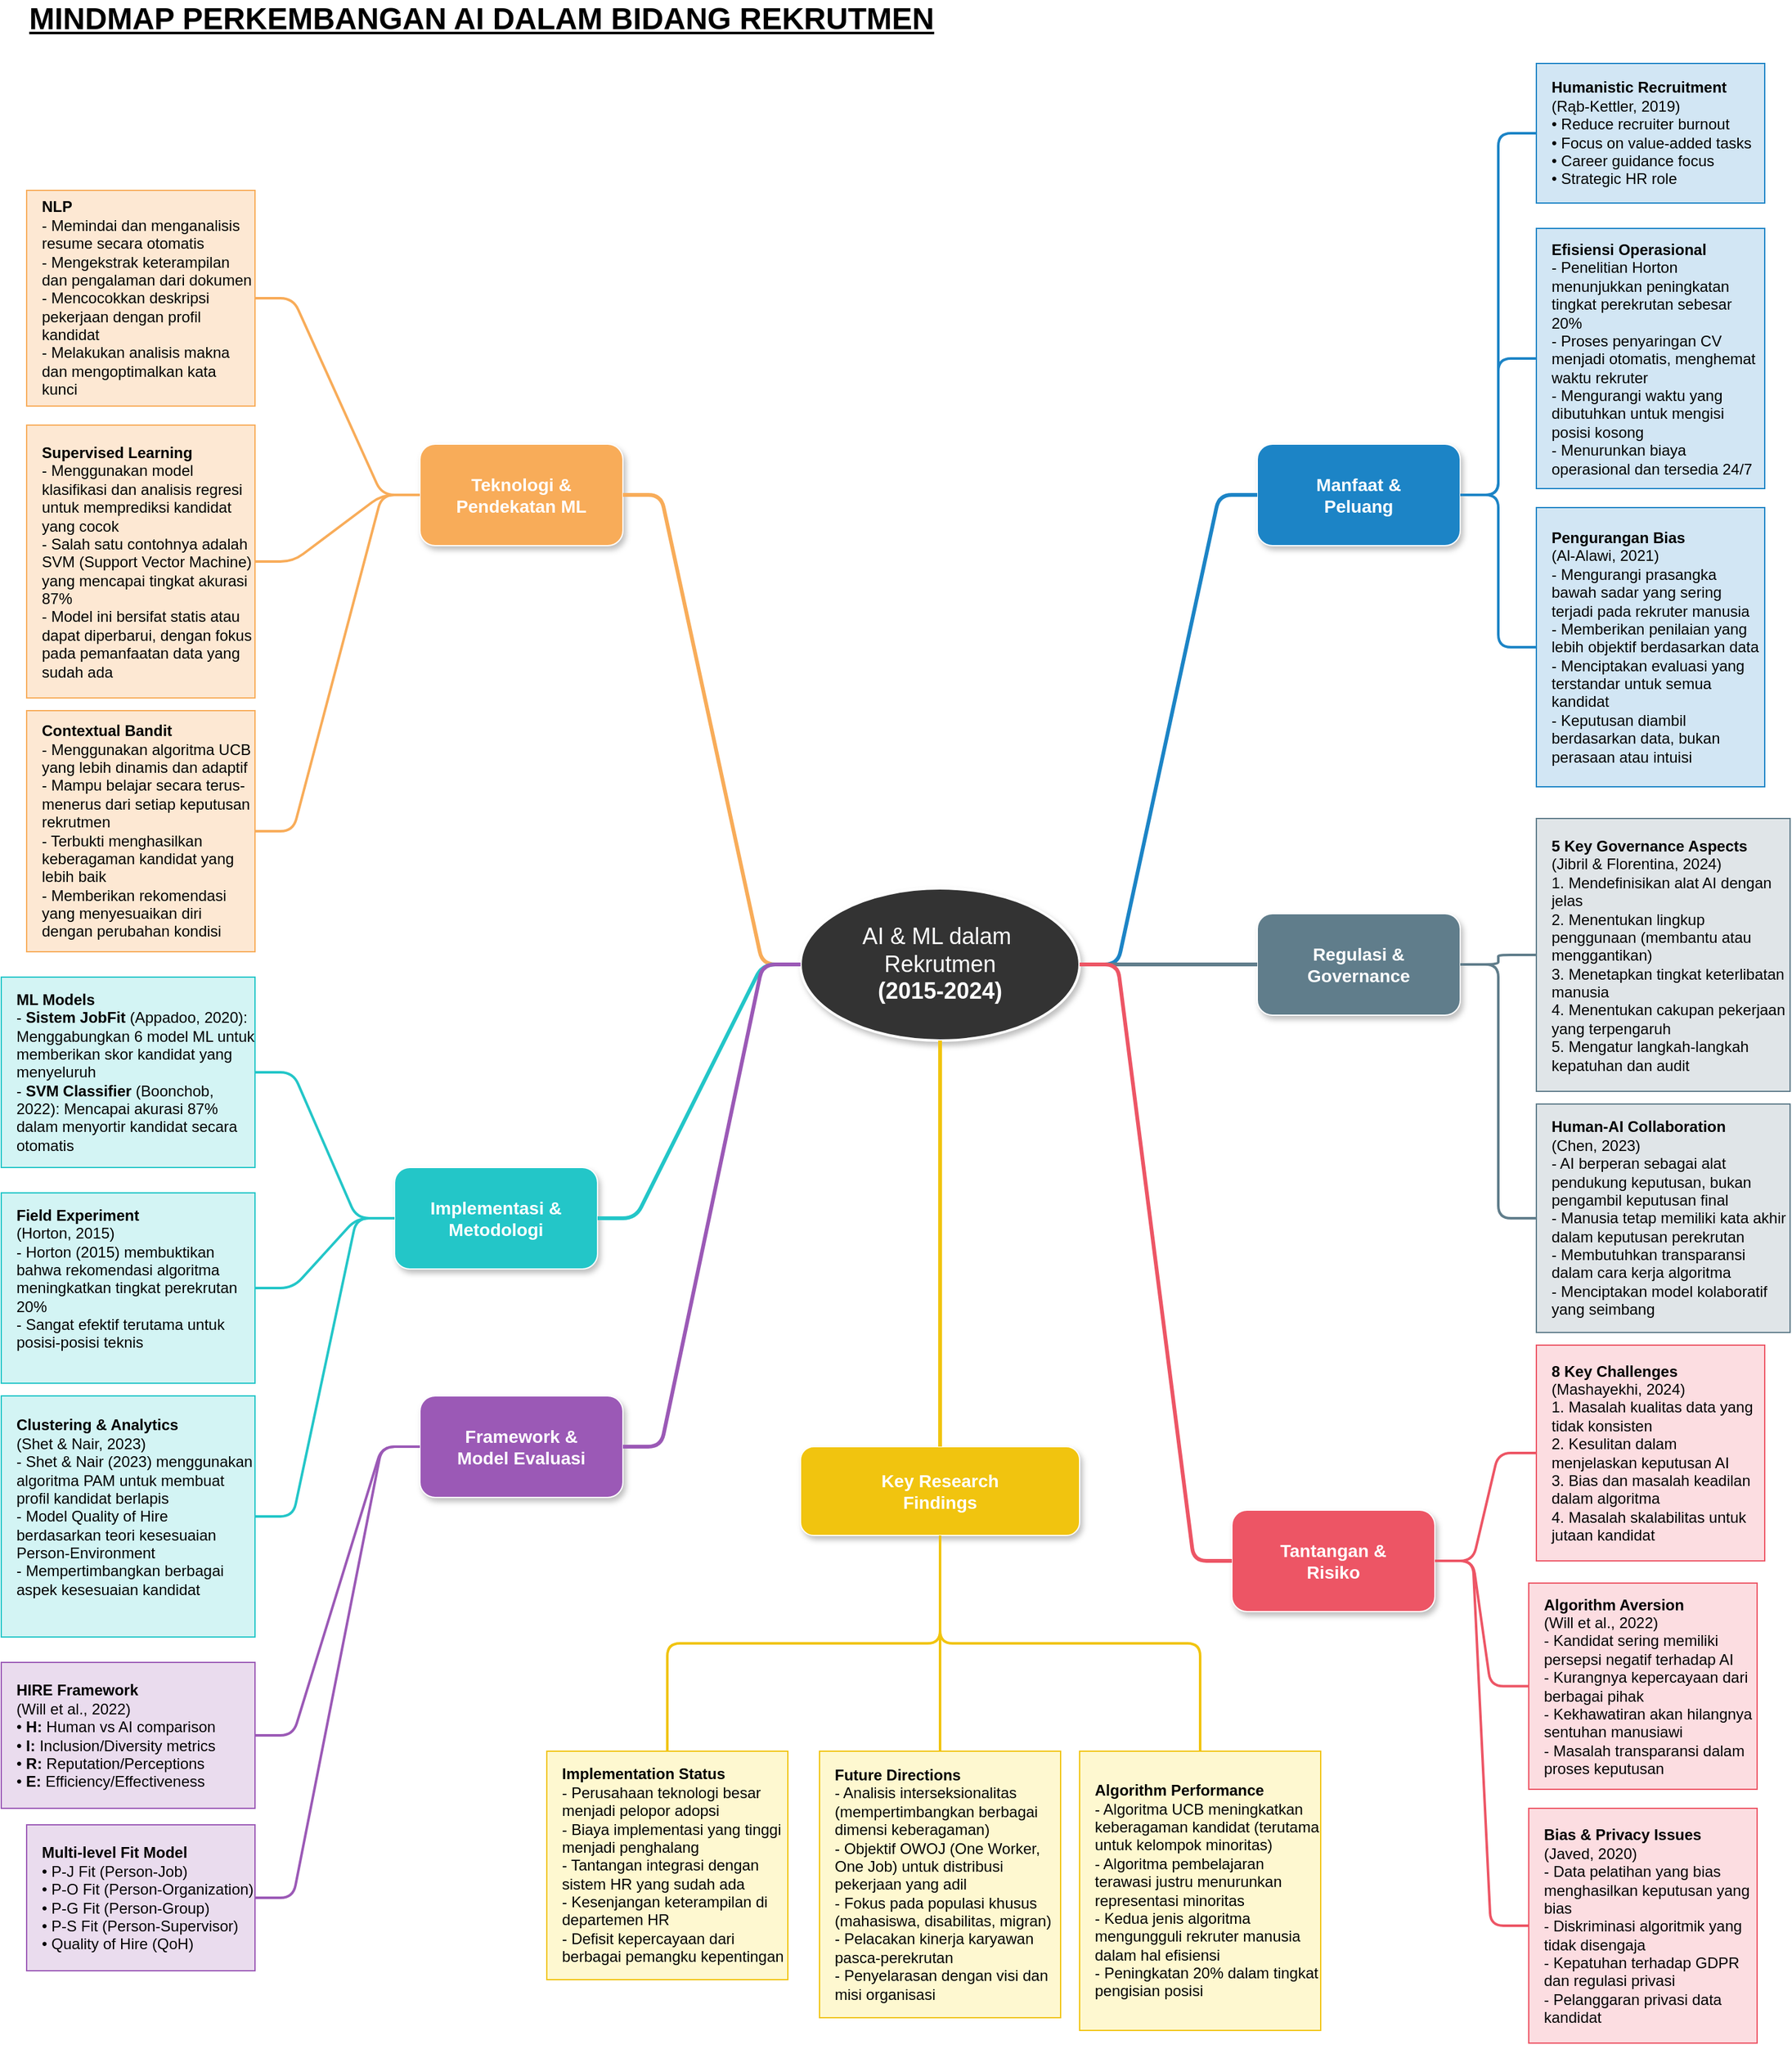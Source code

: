 <mxfile version="28.2.5">
  <diagram name="Page-1" id="DTuAUJo39RcuMW1Bryb0">
    <mxGraphModel dx="2058" dy="1333" grid="1" gridSize="10" guides="1" tooltips="1" connect="1" arrows="1" fold="1" page="1" pageScale="1" pageWidth="827" pageHeight="1169" math="0" shadow="0">
      <root>
        <mxCell id="0" />
        <mxCell id="1" parent="0" />
        <mxCell id="z4-central-topic" value="AI &amp;amp; ML dalam&amp;nbsp;&lt;div&gt;Rekrutmen&lt;br&gt;&lt;b&gt;(2015-2024)&lt;/b&gt;&lt;/div&gt;" style="ellipse;whiteSpace=wrap;html=1;fillColor=#333333;strokeColor=#ffffff;strokeWidth=2;fontColor=#ffffff;fontSize=18;fontStyle=0;fontFamily=Arial;shadow=1;" vertex="1" parent="1">
          <mxGeometry x="1080" y="900" width="220" height="120" as="geometry" />
        </mxCell>
        <mxCell id="z4-cat-1" value="&lt;b&gt;Teknologi &amp;amp;&lt;br&gt;Pendekatan ML&lt;/b&gt;" style="rounded=1;whiteSpace=wrap;html=1;fillColor=#F8AC59;strokeColor=#ffffff;fontFamily=Arial;fontSize=14;fontColor=#FFFFFF;shadow=1;" vertex="1" parent="1">
          <mxGeometry x="780" y="550" width="160" height="80" as="geometry" />
        </mxCell>
        <mxCell id="z4-edge-1" style="edgeStyle=entityRelationEdgeStyle;endArrow=none;html=1;strokeWidth=3;strokeColor=#F8AC59;rounded=1;" edge="1" parent="1" source="z4-central-topic" target="z4-cat-1">
          <mxGeometry relative="1" as="geometry" />
        </mxCell>
        <mxCell id="z4-cat-1-item-1" value="&lt;div style=&quot;&quot;&gt;&lt;b&gt;Supervised Learning&lt;/b&gt;&lt;/div&gt;&lt;div style=&quot;&quot;&gt;- Menggunakan model klasifikasi dan analisis regresi untuk memprediksi kandidat yang cocok&lt;/div&gt;&lt;div style=&quot;&quot;&gt;- Salah satu contohnya adalah SVM (Support Vector Machine) yang mencapai tingkat akurasi 87%&lt;/div&gt;&lt;div style=&quot;&quot;&gt;- Model ini bersifat statis atau dapat diperbarui, dengan fokus pada pemanfaatan data yang sudah ada&lt;/div&gt;" style="rounded=0;whiteSpace=wrap;html=1;fillColor=#FDE8D3;strokeColor=#F8AC59;fontFamily=Arial;fontSize=12;align=left;spacingLeft=10;shadow=0;" vertex="1" parent="1">
          <mxGeometry x="470" y="535" width="180" height="215" as="geometry" />
        </mxCell>
        <mxCell id="z4-edge-1-1" style="edgeStyle=entityRelationEdgeStyle;endArrow=none;html=1;strokeWidth=2;strokeColor=#F8AC59;rounded=1;" edge="1" parent="1" source="z4-cat-1" target="z4-cat-1-item-1">
          <mxGeometry relative="1" as="geometry" />
        </mxCell>
        <mxCell id="z4-cat-1-item-2" value="&lt;b&gt;Contextual Bandit&lt;/b&gt;&lt;br&gt;&lt;div&gt;- Menggunakan algoritma UCB yang lebih dinamis dan adaptif&lt;/div&gt;&lt;div&gt;- Mampu belajar secara terus-menerus dari setiap keputusan rekrutmen&lt;/div&gt;&lt;div&gt;- Terbukti menghasilkan keberagaman kandidat yang lebih baik&lt;/div&gt;&lt;div&gt;- Memberikan rekomendasi yang menyesuaikan diri dengan perubahan kondisi&lt;/div&gt;" style="rounded=0;whiteSpace=wrap;html=1;fillColor=#FDE8D3;strokeColor=#F8AC59;fontFamily=Arial;fontSize=12;align=left;spacingLeft=10;" vertex="1" parent="1">
          <mxGeometry x="470" y="760" width="180" height="190" as="geometry" />
        </mxCell>
        <mxCell id="z4-edge-1-2" style="edgeStyle=entityRelationEdgeStyle;endArrow=none;html=1;strokeWidth=2;strokeColor=#F8AC59;rounded=1;" edge="1" parent="1" source="z4-cat-1" target="z4-cat-1-item-2">
          <mxGeometry relative="1" as="geometry" />
        </mxCell>
        <mxCell id="z4-cat-1-item-3" value="&lt;div&gt;&lt;b&gt;NLP&lt;/b&gt;&lt;/div&gt;&lt;div&gt;- Memindai dan menganalisis resume secara otomatis&lt;/div&gt;&lt;div&gt;- Mengekstrak keterampilan dan pengalaman dari dokumen&lt;/div&gt;&lt;div&gt;- Mencocokkan deskripsi pekerjaan dengan profil kandidat&lt;/div&gt;&lt;div&gt;- Melakukan analisis makna dan mengoptimalkan kata kunci&lt;/div&gt;" style="rounded=0;whiteSpace=wrap;html=1;fillColor=#FDE8D3;strokeColor=#F8AC59;fontFamily=Arial;fontSize=12;align=left;spacingLeft=10;" vertex="1" parent="1">
          <mxGeometry x="470" y="350" width="180" height="170" as="geometry" />
        </mxCell>
        <mxCell id="z4-edge-1-3" style="edgeStyle=entityRelationEdgeStyle;endArrow=none;html=1;strokeWidth=2;strokeColor=#F8AC59;rounded=1;" edge="1" parent="1" source="z4-cat-1" target="z4-cat-1-item-3">
          <mxGeometry relative="1" as="geometry" />
        </mxCell>
        <mxCell id="z4-cat-2" value="&lt;b&gt;Manfaat &amp;amp;&lt;br&gt;Peluang&lt;/b&gt;" style="rounded=1;whiteSpace=wrap;html=1;fillColor=#1C84C6;strokeColor=#ffffff;fontFamily=Arial;fontSize=14;fontColor=#FFFFFF;shadow=1;" vertex="1" parent="1">
          <mxGeometry x="1440" y="550" width="160" height="80" as="geometry" />
        </mxCell>
        <mxCell id="z4-edge-2" style="edgeStyle=entityRelationEdgeStyle;endArrow=none;html=1;strokeWidth=3;strokeColor=#1C84C6;rounded=1;" edge="1" parent="1" source="z4-central-topic" target="z4-cat-2">
          <mxGeometry relative="1" as="geometry" />
        </mxCell>
        <mxCell id="z4-cat-2-item-1" value="&lt;b&gt;Efisiensi Operasional&lt;/b&gt;&lt;br&gt;&lt;div&gt;- Penelitian Horton menunjukkan peningkatan tingkat perekrutan sebesar 20%&lt;/div&gt;&lt;div&gt;- Proses penyaringan CV menjadi otomatis, menghemat waktu rekruter&lt;/div&gt;&lt;div&gt;- Mengurangi waktu yang dibutuhkan untuk mengisi posisi kosong&lt;/div&gt;&lt;div&gt;- Menurunkan biaya operasional dan tersedia 24/7&lt;/div&gt;" style="rounded=0;whiteSpace=wrap;html=1;fillColor=#D2E6F4;strokeColor=#1C84C6;fontFamily=Arial;fontSize=12;align=left;spacingLeft=10;" vertex="1" parent="1">
          <mxGeometry x="1660" y="380" width="180" height="205" as="geometry" />
        </mxCell>
        <mxCell id="z4-edge-2-1" style="edgeStyle=entityRelationEdgeStyle;endArrow=none;html=1;strokeWidth=2;strokeColor=#1C84C6;rounded=1;" edge="1" parent="1" source="z4-cat-2" target="z4-cat-2-item-1">
          <mxGeometry relative="1" as="geometry" />
        </mxCell>
        <mxCell id="z4-cat-2-item-2" value="&lt;b&gt;Pengurangan Bias&lt;/b&gt;&lt;br&gt;(Al-Alawi, 2021)&lt;br&gt;&lt;div&gt;- Mengurangi prasangka bawah sadar yang sering terjadi pada rekruter manusia&lt;/div&gt;&lt;div&gt;- Memberikan penilaian yang lebih objektif berdasarkan data&lt;/div&gt;&lt;div&gt;- Menciptakan evaluasi yang terstandar untuk semua kandidat&lt;/div&gt;&lt;div&gt;- Keputusan diambil berdasarkan data, bukan perasaan atau intuisi&lt;/div&gt;" style="rounded=0;whiteSpace=wrap;html=1;fillColor=#D2E6F4;strokeColor=#1C84C6;fontFamily=Arial;fontSize=12;align=left;spacingLeft=10;" vertex="1" parent="1">
          <mxGeometry x="1660" y="600" width="180" height="220" as="geometry" />
        </mxCell>
        <mxCell id="z4-edge-2-2" style="edgeStyle=entityRelationEdgeStyle;endArrow=none;html=1;strokeWidth=2;strokeColor=#1C84C6;rounded=1;" edge="1" parent="1" source="z4-cat-2" target="z4-cat-2-item-2">
          <mxGeometry relative="1" as="geometry" />
        </mxCell>
        <mxCell id="z4-cat-2-item-3" value="&lt;b&gt;Humanistic Recruitment&lt;/b&gt;&lt;br&gt;(Rąb-Kettler, 2019)&lt;br&gt;• Reduce recruiter burnout&lt;br&gt;• Focus on value-added tasks&lt;br&gt;• Career guidance focus&lt;br&gt;• Strategic HR role" style="rounded=0;whiteSpace=wrap;html=1;fillColor=#D2E6F4;strokeColor=#1C84C6;fontFamily=Arial;fontSize=12;align=left;spacingLeft=10;" vertex="1" parent="1">
          <mxGeometry x="1660" y="250" width="180" height="110" as="geometry" />
        </mxCell>
        <mxCell id="z4-edge-2-3" style="edgeStyle=entityRelationEdgeStyle;endArrow=none;html=1;strokeWidth=2;strokeColor=#1C84C6;rounded=1;" edge="1" parent="1" source="z4-cat-2" target="z4-cat-2-item-3">
          <mxGeometry relative="1" as="geometry" />
        </mxCell>
        <mxCell id="z4-cat-3" value="&lt;b&gt;Implementasi &amp;amp;&lt;br&gt;Metodologi&lt;/b&gt;" style="rounded=1;whiteSpace=wrap;html=1;fillColor=#23C6C8;strokeColor=#ffffff;fontFamily=Arial;fontSize=14;fontColor=#FFFFFF;shadow=1;" vertex="1" parent="1">
          <mxGeometry x="760" y="1120" width="160" height="80" as="geometry" />
        </mxCell>
        <mxCell id="z4-edge-3" style="edgeStyle=entityRelationEdgeStyle;endArrow=none;html=1;strokeWidth=3;strokeColor=#23C6C8;rounded=1;" edge="1" parent="1" source="z4-central-topic" target="z4-cat-3">
          <mxGeometry relative="1" as="geometry" />
        </mxCell>
        <mxCell id="z4-cat-3-item-1" value="&lt;b&gt;Field Experiment&lt;/b&gt;&lt;br&gt;(Horton, 2015)&lt;br&gt;&lt;div&gt;- Horton (2015) membuktikan bahwa rekomendasi algoritma meningkatkan tingkat perekrutan 20%&lt;/div&gt;&lt;div&gt;- Sangat efektif terutama untuk posisi-posisi teknis&lt;/div&gt;&lt;div&gt;&lt;br&gt;&lt;/div&gt;" style="rounded=0;whiteSpace=wrap;html=1;fillColor=#D3F4F4;strokeColor=#23C6C8;fontFamily=Arial;fontSize=12;align=left;spacingLeft=10;" vertex="1" parent="1">
          <mxGeometry x="450" y="1140" width="200" height="150" as="geometry" />
        </mxCell>
        <mxCell id="z4-edge-3-1" style="edgeStyle=entityRelationEdgeStyle;endArrow=none;html=1;strokeWidth=2;strokeColor=#23C6C8;rounded=1;" edge="1" parent="1" source="z4-cat-3" target="z4-cat-3-item-1">
          <mxGeometry relative="1" as="geometry" />
        </mxCell>
        <mxCell id="z4-cat-3-item-2" value="&lt;b&gt;ML Models&lt;/b&gt;&lt;br&gt;&lt;div&gt;- &lt;b&gt;Sistem JobFit&lt;/b&gt;&amp;nbsp;(Appadoo, 2020): Menggabungkan 6 model ML untuk memberikan skor kandidat yang menyeluruh&lt;/div&gt;&lt;div&gt;- &lt;b&gt;SVM Classifier&lt;/b&gt;&amp;nbsp;(Boonchob, 2022): Mencapai akurasi 87% dalam menyortir kandidat secara otomatis&lt;/div&gt;" style="rounded=0;whiteSpace=wrap;html=1;fillColor=#D3F4F4;strokeColor=#23C6C8;fontFamily=Arial;fontSize=12;align=left;spacingLeft=10;" vertex="1" parent="1">
          <mxGeometry x="450" y="970" width="200" height="150" as="geometry" />
        </mxCell>
        <mxCell id="z4-edge-3-2" style="edgeStyle=entityRelationEdgeStyle;endArrow=none;html=1;strokeWidth=2;strokeColor=#23C6C8;rounded=1;" edge="1" parent="1" source="z4-cat-3" target="z4-cat-3-item-2">
          <mxGeometry relative="1" as="geometry" />
        </mxCell>
        <mxCell id="z4-cat-3-item-3" value="&lt;b&gt;Clustering &amp;amp; Analytics&lt;/b&gt;&lt;br&gt;(Shet &amp;amp; Nair, 2023)&lt;br&gt;&lt;div&gt;- Shet &amp;amp; Nair (2023) menggunakan algoritma PAM untuk membuat profil kandidat berlapis&lt;/div&gt;&lt;div&gt;- Model Quality of Hire berdasarkan teori kesesuaian Person-Environment&lt;/div&gt;&lt;div&gt;- Mempertimbangkan berbagai aspek kesesuaian kandidat&lt;/div&gt;&lt;div&gt;&lt;br&gt;&lt;/div&gt;" style="rounded=0;whiteSpace=wrap;html=1;fillColor=#D3F4F4;strokeColor=#23C6C8;fontFamily=Arial;fontSize=12;align=left;spacingLeft=10;" vertex="1" parent="1">
          <mxGeometry x="450" y="1300" width="200" height="190" as="geometry" />
        </mxCell>
        <mxCell id="z4-edge-3-3" style="edgeStyle=entityRelationEdgeStyle;endArrow=none;html=1;strokeWidth=2;strokeColor=#23C6C8;rounded=1;" edge="1" parent="1" source="z4-cat-3" target="z4-cat-3-item-3">
          <mxGeometry relative="1" as="geometry" />
        </mxCell>
        <mxCell id="z4-cat-4" value="&lt;b&gt;Regulasi &amp;amp;&lt;br&gt;Governance&lt;/b&gt;" style="rounded=1;whiteSpace=wrap;html=1;fillColor=#607D8B;strokeColor=#ffffff;fontFamily=Arial;fontSize=14;fontColor=#FFFFFF;shadow=1;" vertex="1" parent="1">
          <mxGeometry x="1440" y="920" width="160" height="80" as="geometry" />
        </mxCell>
        <mxCell id="z4-edge-4" style="edgeStyle=entityRelationEdgeStyle;endArrow=none;html=1;strokeWidth=3;strokeColor=#607D8B;rounded=1;" edge="1" parent="1" source="z4-central-topic" target="z4-cat-4">
          <mxGeometry relative="1" as="geometry" />
        </mxCell>
        <mxCell id="z4-cat-4-item-1" value="&lt;b&gt;5 Key Governance Aspects&lt;/b&gt;&lt;br&gt;(Jibril &amp;amp; Florentina, 2024)&lt;br&gt;&lt;div&gt;1. Mendefinisikan alat AI dengan jelas&lt;/div&gt;&lt;div&gt;2. Menentukan lingkup penggunaan (membantu atau menggantikan)&lt;/div&gt;&lt;div&gt;3. Menetapkan tingkat keterlibatan manusia&lt;/div&gt;&lt;div&gt;4. Menentukan cakupan pekerjaan yang terpengaruh&lt;/div&gt;&lt;div&gt;5. Mengatur langkah-langkah kepatuhan dan audit&lt;/div&gt;" style="rounded=0;whiteSpace=wrap;html=1;fillColor=#E0E5E8;strokeColor=#607D8B;fontFamily=Arial;fontSize=12;align=left;spacingLeft=10;" vertex="1" parent="1">
          <mxGeometry x="1660" y="845" width="200" height="215" as="geometry" />
        </mxCell>
        <mxCell id="z4-edge-4-1" style="edgeStyle=entityRelationEdgeStyle;endArrow=none;html=1;strokeWidth=2;strokeColor=#607D8B;rounded=1;" edge="1" parent="1" source="z4-cat-4" target="z4-cat-4-item-1">
          <mxGeometry relative="1" as="geometry" />
        </mxCell>
        <mxCell id="z4-cat-4-item-2" value="&lt;b&gt;Human-AI Collaboration&lt;/b&gt;&lt;br&gt;(Chen, 2023)&lt;br&gt;&lt;div&gt;- AI berperan sebagai alat pendukung keputusan, bukan pengambil keputusan final&lt;/div&gt;&lt;div&gt;- Manusia tetap memiliki kata akhir dalam keputusan perekrutan&lt;/div&gt;&lt;div&gt;- Membutuhkan transparansi dalam cara kerja algoritma&lt;/div&gt;&lt;div&gt;- Menciptakan model kolaboratif yang seimbang&lt;/div&gt;" style="rounded=0;whiteSpace=wrap;html=1;fillColor=#E0E5E8;strokeColor=#607D8B;fontFamily=Arial;fontSize=12;align=left;spacingLeft=10;" vertex="1" parent="1">
          <mxGeometry x="1660" y="1070" width="200" height="180" as="geometry" />
        </mxCell>
        <mxCell id="z4-edge-4-2" style="edgeStyle=entityRelationEdgeStyle;endArrow=none;html=1;strokeWidth=2;strokeColor=#607D8B;rounded=1;" edge="1" parent="1" source="z4-cat-4" target="z4-cat-4-item-2">
          <mxGeometry relative="1" as="geometry" />
        </mxCell>
        <mxCell id="z4-cat-5" value="&lt;b&gt;Framework &amp;amp;&lt;br&gt;Model Evaluasi&lt;/b&gt;" style="rounded=1;whiteSpace=wrap;html=1;fillColor=#9B59B6;strokeColor=#ffffff;fontFamily=Arial;fontSize=14;fontColor=#FFFFFF;shadow=1;" vertex="1" parent="1">
          <mxGeometry x="780" y="1300" width="160" height="80" as="geometry" />
        </mxCell>
        <mxCell id="z4-edge-5" style="edgeStyle=entityRelationEdgeStyle;endArrow=none;html=1;strokeWidth=3;strokeColor=#9B59B6;rounded=1;" edge="1" parent="1" source="z4-central-topic" target="z4-cat-5">
          <mxGeometry relative="1" as="geometry" />
        </mxCell>
        <mxCell id="z4-cat-5-item-1" value="&lt;b&gt;HIRE Framework&lt;/b&gt;&lt;br&gt;(Will et al., 2022)&lt;br&gt;• &lt;b&gt;H:&lt;/b&gt; Human vs AI comparison&lt;br&gt;• &lt;b&gt;I:&lt;/b&gt; Inclusion/Diversity metrics&lt;br&gt;• &lt;b&gt;R:&lt;/b&gt; Reputation/Perceptions&lt;br&gt;• &lt;b&gt;E:&lt;/b&gt; Efficiency/Effectiveness" style="rounded=0;whiteSpace=wrap;html=1;fillColor=#EADCEE;strokeColor=#9B59B6;fontFamily=Arial;fontSize=12;align=left;spacingLeft=10;" vertex="1" parent="1">
          <mxGeometry x="450" y="1510" width="200" height="115" as="geometry" />
        </mxCell>
        <mxCell id="z4-edge-5-1" style="edgeStyle=entityRelationEdgeStyle;endArrow=none;html=1;strokeWidth=2;strokeColor=#9B59B6;rounded=1;" edge="1" parent="1" source="z4-cat-5" target="z4-cat-5-item-1">
          <mxGeometry relative="1" as="geometry" />
        </mxCell>
        <mxCell id="z4-cat-5-item-2" value="&lt;b&gt;Multi-level Fit Model&lt;/b&gt;&lt;br&gt;• P-J Fit (Person-Job)&lt;br&gt;• P-O Fit (Person-Organization)&lt;br&gt;• P-G Fit (Person-Group)&lt;br&gt;• P-S Fit (Person-Supervisor)&lt;br&gt;• Quality of Hire (QoH)" style="rounded=0;whiteSpace=wrap;html=1;fillColor=#EADCEE;strokeColor=#9B59B6;fontFamily=Arial;fontSize=12;align=left;spacingLeft=10;" vertex="1" parent="1">
          <mxGeometry x="470" y="1638" width="180" height="115" as="geometry" />
        </mxCell>
        <mxCell id="z4-edge-5-2" style="edgeStyle=entityRelationEdgeStyle;endArrow=none;html=1;strokeWidth=2;strokeColor=#9B59B6;rounded=1;" edge="1" parent="1" source="z4-cat-5" target="z4-cat-5-item-2">
          <mxGeometry relative="1" as="geometry" />
        </mxCell>
        <mxCell id="z4-cat-6" value="&lt;b&gt;Tantangan &amp;amp;&lt;br&gt;Risiko&lt;/b&gt;" style="rounded=1;whiteSpace=wrap;html=1;fillColor=#ED5565;strokeColor=#ffffff;fontFamily=Arial;fontSize=14;fontColor=#FFFFFF;shadow=1;" vertex="1" parent="1">
          <mxGeometry x="1420" y="1390" width="160" height="80" as="geometry" />
        </mxCell>
        <mxCell id="z4-edge-6" style="edgeStyle=entityRelationEdgeStyle;endArrow=none;html=1;strokeWidth=3;strokeColor=#ED5565;rounded=1;" edge="1" parent="1" source="z4-central-topic" target="z4-cat-6">
          <mxGeometry relative="1" as="geometry" />
        </mxCell>
        <mxCell id="z4-cat-6-item-1" value="&lt;b&gt;8 Key Challenges&lt;/b&gt;&lt;br&gt;(Mashayekhi, 2024)&lt;br&gt;&lt;div&gt;1. Masalah kualitas data yang tidak konsisten&lt;/div&gt;&lt;div&gt;2. Kesulitan dalam menjelaskan keputusan AI&lt;/div&gt;&lt;div&gt;3. Bias dan masalah keadilan dalam algoritma&lt;/div&gt;&lt;div&gt;4. Masalah skalabilitas untuk jutaan kandidat&lt;/div&gt;" style="rounded=0;whiteSpace=wrap;html=1;fillColor=#FCDDE1;strokeColor=#ED5565;fontFamily=Arial;fontSize=12;align=left;spacingLeft=10;" vertex="1" parent="1">
          <mxGeometry x="1660" y="1260" width="180" height="170" as="geometry" />
        </mxCell>
        <mxCell id="z4-edge-6-1" style="edgeStyle=entityRelationEdgeStyle;endArrow=none;html=1;strokeWidth=2;strokeColor=#ED5565;rounded=1;" edge="1" parent="1" source="z4-cat-6" target="z4-cat-6-item-1">
          <mxGeometry relative="1" as="geometry" />
        </mxCell>
        <mxCell id="z4-cat-6-item-2" value="&lt;b&gt;Algorithm Aversion&lt;/b&gt;&lt;br&gt;(Will et al., 2022)&lt;br&gt;&lt;div&gt;- Kandidat sering memiliki persepsi negatif terhadap AI&lt;/div&gt;&lt;div&gt;- Kurangnya kepercayaan dari berbagai pihak&lt;/div&gt;&lt;div&gt;- Kekhawatiran akan hilangnya sentuhan manusiawi&lt;/div&gt;&lt;div&gt;- Masalah transparansi dalam proses keputusan&lt;/div&gt;" style="rounded=0;whiteSpace=wrap;html=1;fillColor=#FCDDE1;strokeColor=#ED5565;fontFamily=Arial;fontSize=12;align=left;spacingLeft=10;" vertex="1" parent="1">
          <mxGeometry x="1654" y="1447.5" width="180" height="162.5" as="geometry" />
        </mxCell>
        <mxCell id="z4-edge-6-2" style="edgeStyle=entityRelationEdgeStyle;endArrow=none;html=1;strokeWidth=2;strokeColor=#ED5565;rounded=1;" edge="1" parent="1" source="z4-cat-6" target="z4-cat-6-item-2">
          <mxGeometry relative="1" as="geometry" />
        </mxCell>
        <mxCell id="z4-cat-6-item-3" value="&lt;b&gt;Bias &amp;amp; Privacy Issues&lt;/b&gt;&lt;br&gt;(Javed, 2020)&lt;br&gt;&lt;div&gt;- Data pelatihan yang bias menghasilkan keputusan yang bias&lt;/div&gt;&lt;div&gt;- Diskriminasi algoritmik yang tidak disengaja&lt;/div&gt;&lt;div&gt;- Kepatuhan terhadap GDPR dan regulasi privasi&lt;/div&gt;&lt;span style=&quot;background-color: transparent;&quot;&gt;- Pelanggaran privasi data kandidat&lt;/span&gt;" style="rounded=0;whiteSpace=wrap;html=1;fillColor=#FCDDE1;strokeColor=#ED5565;fontFamily=Arial;fontSize=12;align=left;spacingLeft=10;" vertex="1" parent="1">
          <mxGeometry x="1654" y="1625" width="180" height="185" as="geometry" />
        </mxCell>
        <mxCell id="z4-edge-6-3" style="edgeStyle=entityRelationEdgeStyle;endArrow=none;html=1;strokeWidth=2;strokeColor=#ED5565;rounded=1;" edge="1" parent="1" source="z4-cat-6" target="z4-cat-6-item-3">
          <mxGeometry relative="1" as="geometry" />
        </mxCell>
        <mxCell id="z4-cat-7" value="&lt;b&gt;Key Research&lt;br&gt;Findings&lt;/b&gt;" style="rounded=1;whiteSpace=wrap;html=1;fillColor=#F1C40F;strokeColor=#ffffff;fontFamily=Arial;fontSize=14;fontColor=#FFFFFF;shadow=1;" vertex="1" parent="1">
          <mxGeometry x="1080" y="1340" width="220" height="70" as="geometry" />
        </mxCell>
        <mxCell id="z4-edge-7" style="edgeStyle=orthogonalEdgeStyle;endArrow=none;html=1;strokeWidth=3;strokeColor=#F1C40F;rounded=1;" edge="1" parent="1" source="z4-central-topic" target="z4-cat-7">
          <mxGeometry relative="1" as="geometry" />
        </mxCell>
        <mxCell id="z4-cat-7-item-1" value="&lt;b&gt;Algorithm Performance&lt;/b&gt;&lt;br&gt;&lt;div&gt;- Algoritma UCB meningkatkan keberagaman kandidat (terutama untuk kelompok minoritas)&lt;/div&gt;&lt;div&gt;- Algoritma pembelajaran terawasi justru menurunkan representasi minoritas&lt;/div&gt;&lt;div&gt;- Kedua jenis algoritma mengungguli rekruter manusia dalam hal efisiensi&lt;/div&gt;&lt;div&gt;- Peningkatan 20% dalam tingkat pengisian posisi&lt;/div&gt;" style="rounded=0;whiteSpace=wrap;html=1;fillColor=#FEF8D0;strokeColor=#F1C40F;fontFamily=Arial;fontSize=12;align=left;spacingLeft=10;" vertex="1" parent="1">
          <mxGeometry x="1300" y="1580" width="190" height="220" as="geometry" />
        </mxCell>
        <mxCell id="z4-edge-7-1" style="edgeStyle=orthogonalEdgeStyle;endArrow=none;html=1;strokeWidth=2;strokeColor=#F1C40F;rounded=1;exitX=0.5;exitY=1;exitDx=0;exitDy=0;" edge="1" parent="1" source="z4-cat-7" target="z4-cat-7-item-1">
          <mxGeometry relative="1" as="geometry" />
        </mxCell>
        <mxCell id="z4-cat-7-item-2" value="&lt;b&gt;Implementation Status&lt;/b&gt;&lt;br&gt;&lt;div&gt;- Perusahaan teknologi besar menjadi pelopor adopsi&lt;/div&gt;&lt;div&gt;- Biaya implementasi yang tinggi menjadi penghalang&lt;/div&gt;&lt;div&gt;- Tantangan integrasi dengan sistem HR yang sudah ada&lt;/div&gt;&lt;div&gt;- Kesenjangan keterampilan di departemen HR&lt;/div&gt;&lt;div&gt;- Defisit kepercayaan dari berbagai pemangku kepentingan&lt;/div&gt;" style="rounded=0;whiteSpace=wrap;html=1;fillColor=#FEF8D0;strokeColor=#F1C40F;fontFamily=Arial;fontSize=12;align=left;spacingLeft=10;" vertex="1" parent="1">
          <mxGeometry x="880" y="1580" width="190" height="180" as="geometry" />
        </mxCell>
        <mxCell id="z4-edge-7-2" style="edgeStyle=orthogonalEdgeStyle;endArrow=none;html=1;strokeWidth=2;strokeColor=#F1C40F;rounded=1;exitX=0.5;exitY=1;exitDx=0;exitDy=0;" edge="1" parent="1" source="z4-cat-7" target="z4-cat-7-item-2">
          <mxGeometry relative="1" as="geometry" />
        </mxCell>
        <mxCell id="z4-cat-7-item-3" value="&lt;b&gt;Future Directions&lt;/b&gt;&lt;br&gt;&lt;div&gt;- Analisis interseksionalitas (mempertimbangkan berbagai dimensi keberagaman)&lt;/div&gt;&lt;div&gt;- Objektif OWOJ (One Worker, One Job) untuk distribusi pekerjaan yang adil&lt;/div&gt;&lt;div&gt;- Fokus pada populasi khusus (mahasiswa, disabilitas, migran)&lt;/div&gt;&lt;div&gt;- Pelacakan kinerja karyawan pasca-perekrutan&lt;/div&gt;&lt;div&gt;- Penyelarasan dengan visi dan misi organisasi&lt;/div&gt;" style="rounded=0;whiteSpace=wrap;html=1;fillColor=#FEF8D0;strokeColor=#F1C40F;fontFamily=Arial;fontSize=12;align=left;spacingLeft=10;" vertex="1" parent="1">
          <mxGeometry x="1095" y="1580" width="190" height="210" as="geometry" />
        </mxCell>
        <mxCell id="z4-edge-7-3" style="edgeStyle=orthogonalEdgeStyle;endArrow=none;html=1;strokeWidth=2;strokeColor=#F1C40F;rounded=1;exitX=0.5;exitY=1;exitDx=0;exitDy=0;" edge="1" parent="1" source="z4-cat-7" target="z4-cat-7-item-3">
          <mxGeometry relative="1" as="geometry" />
        </mxCell>
        <mxCell id="dHj1PQM8mcd-5JXszIGW-62" value="&lt;b&gt;&lt;font style=&quot;font-size: 24px;&quot;&gt;&lt;u&gt;MINDMAP PERKEMBANGAN AI DALAM BIDANG REKRUTMEN&lt;/u&gt;&lt;/font&gt;&lt;/b&gt;" style="text;html=1;align=left;verticalAlign=middle;whiteSpace=wrap;rounded=0;" vertex="1" parent="1">
          <mxGeometry x="470" y="200" width="870" height="30" as="geometry" />
        </mxCell>
      </root>
    </mxGraphModel>
  </diagram>
</mxfile>
